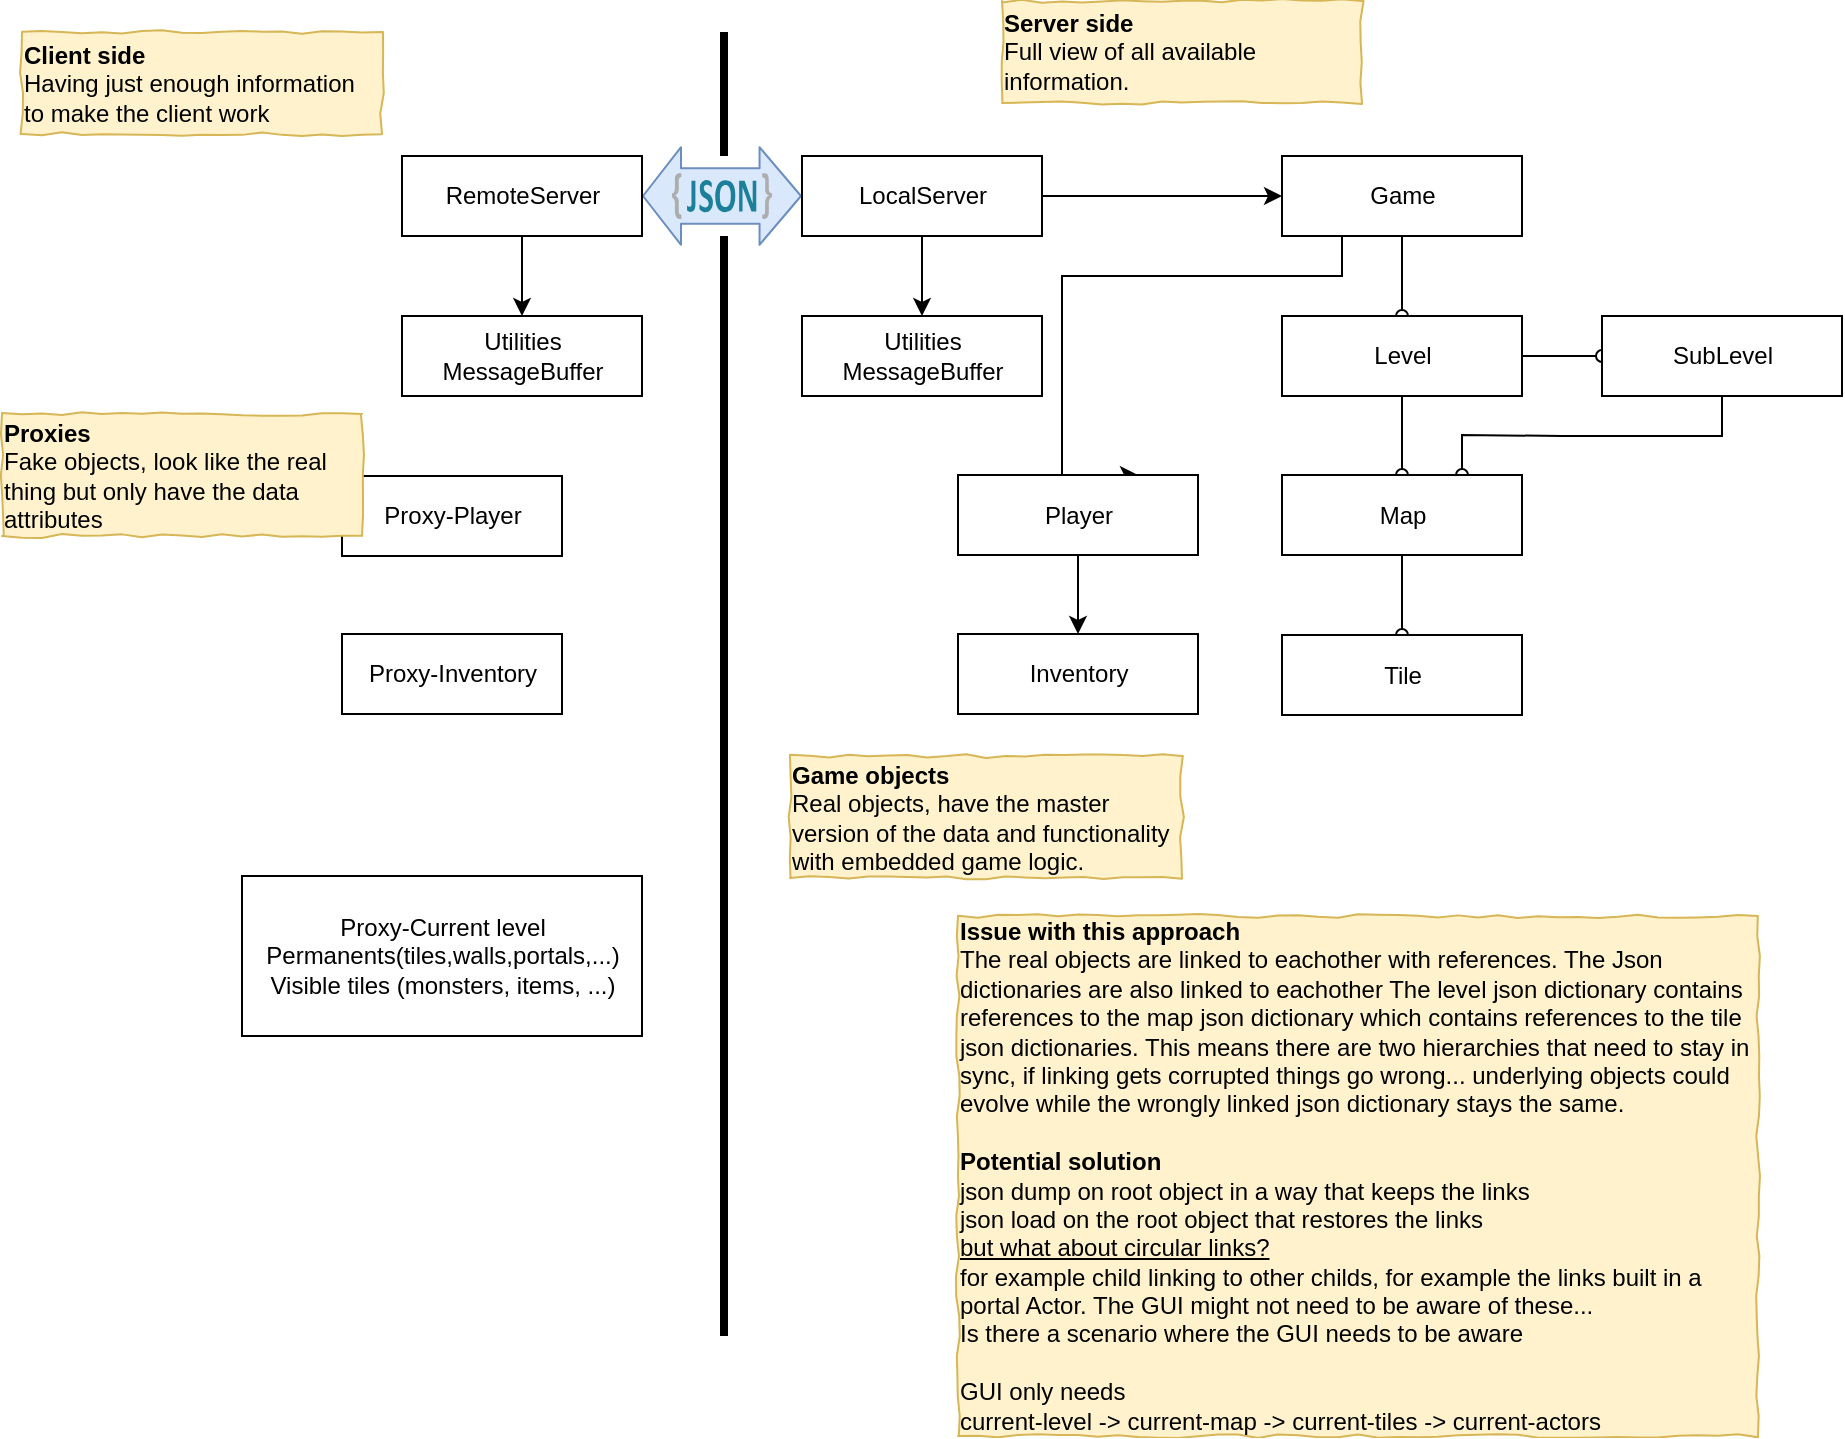<mxfile version="10.7.5" type="device"><diagram id="yBkFLy8eXCsGbSSUylAY" name="Client-Server"><mxGraphModel dx="1058" dy="819" grid="1" gridSize="10" guides="1" tooltips="1" connect="1" arrows="1" fold="1" page="1" pageScale="1" pageWidth="1169" pageHeight="827" math="0" shadow="0"><root><mxCell id="0"/><mxCell id="1" parent="0"/><mxCell id="-a2RoLUhWgEU6J_oyPOE-29" value="" style="shape=flexArrow;endArrow=classic;startArrow=classic;html=1;entryX=0;entryY=0.5;entryDx=0;entryDy=0;fillColor=#dae8fc;strokeColor=#6c8ebf;exitX=1;exitY=0.5;exitDx=0;exitDy=0;width=27.778;endSize=6.575;" parent="1" source="-a2RoLUhWgEU6J_oyPOE-19" target="-a2RoLUhWgEU6J_oyPOE-18" edge="1"><mxGeometry width="50" height="50" relative="1" as="geometry"><mxPoint x="359.944" y="139.889" as="sourcePoint"/><mxPoint x="439.944" y="139.889" as="targetPoint"/></mxGeometry></mxCell><mxCell id="-a2RoLUhWgEU6J_oyPOE-8" value="" style="edgeStyle=orthogonalEdgeStyle;rounded=0;orthogonalLoop=1;jettySize=auto;html=1;entryX=0.75;entryY=0;entryDx=0;entryDy=0;exitX=0.25;exitY=1;exitDx=0;exitDy=0;" parent="1" source="-a2RoLUhWgEU6J_oyPOE-6" target="-a2RoLUhWgEU6J_oyPOE-7" edge="1"><mxGeometry relative="1" as="geometry"><Array as="points"><mxPoint x="710" y="180"/><mxPoint x="570" y="180"/></Array></mxGeometry></mxCell><mxCell id="-a2RoLUhWgEU6J_oyPOE-10" value="" style="edgeStyle=orthogonalEdgeStyle;rounded=0;orthogonalLoop=1;jettySize=auto;html=1;endArrow=oval;endFill=0;" parent="1" source="-a2RoLUhWgEU6J_oyPOE-6" target="-a2RoLUhWgEU6J_oyPOE-9" edge="1"><mxGeometry relative="1" as="geometry"/></mxCell><mxCell id="-a2RoLUhWgEU6J_oyPOE-6" value="Game" style="html=1;" parent="1" vertex="1"><mxGeometry x="680" y="120" width="120" height="40" as="geometry"/></mxCell><mxCell id="-a2RoLUhWgEU6J_oyPOE-9" value="Level" style="html=1;" parent="1" vertex="1"><mxGeometry x="680" y="200" width="120" height="40" as="geometry"/></mxCell><mxCell id="-a2RoLUhWgEU6J_oyPOE-35" value="" style="edgeStyle=orthogonalEdgeStyle;rounded=0;orthogonalLoop=1;jettySize=auto;html=1;endArrow=classic;endFill=1;" parent="1" source="-a2RoLUhWgEU6J_oyPOE-7" target="-a2RoLUhWgEU6J_oyPOE-34" edge="1"><mxGeometry relative="1" as="geometry"/></mxCell><mxCell id="-a2RoLUhWgEU6J_oyPOE-7" value="Player" style="html=1;" parent="1" vertex="1"><mxGeometry x="518" y="279.5" width="120" height="40" as="geometry"/></mxCell><mxCell id="-a2RoLUhWgEU6J_oyPOE-34" value="Inventory" style="html=1;" parent="1" vertex="1"><mxGeometry x="518" y="359" width="120" height="40" as="geometry"/></mxCell><mxCell id="-a2RoLUhWgEU6J_oyPOE-12" value="" style="line;strokeWidth=4;direction=south;html=1;perimeter=backbonePerimeter;points=[];outlineConnect=0;" parent="1" vertex="1"><mxGeometry x="396" y="160" width="10" height="550" as="geometry"/></mxCell><mxCell id="-a2RoLUhWgEU6J_oyPOE-13" value="Proxy-Player" style="html=1;" parent="1" vertex="1"><mxGeometry x="210" y="280" width="110" height="40" as="geometry"/></mxCell><mxCell id="-a2RoLUhWgEU6J_oyPOE-18" value="LocalServer" style="html=1;" parent="1" vertex="1"><mxGeometry x="440" y="120" width="120" height="40" as="geometry"/></mxCell><mxCell id="-a2RoLUhWgEU6J_oyPOE-19" value="RemoteServer" style="html=1;" parent="1" vertex="1"><mxGeometry x="240" y="120" width="120" height="40" as="geometry"/></mxCell><mxCell id="-a2RoLUhWgEU6J_oyPOE-21" value="" style="line;strokeWidth=4;direction=south;html=1;perimeter=backbonePerimeter;points=[];outlineConnect=0;" parent="1" vertex="1"><mxGeometry x="396" y="58" width="10" height="62" as="geometry"/></mxCell><mxCell id="-a2RoLUhWgEU6J_oyPOE-22" value="" style="edgeStyle=orthogonalEdgeStyle;rounded=0;orthogonalLoop=1;jettySize=auto;html=1;exitX=1;exitY=0.5;exitDx=0;exitDy=0;entryX=0;entryY=0.5;entryDx=0;entryDy=0;" parent="1" source="-a2RoLUhWgEU6J_oyPOE-18" target="-a2RoLUhWgEU6J_oyPOE-6" edge="1"><mxGeometry relative="1" as="geometry"><mxPoint x="668" y="180" as="sourcePoint"/><mxPoint x="668" y="260" as="targetPoint"/></mxGeometry></mxCell><mxCell id="-a2RoLUhWgEU6J_oyPOE-23" value="Utilities&lt;br&gt;MessageBuffer" style="html=1;" parent="1" vertex="1"><mxGeometry x="440" y="200" width="120" height="40" as="geometry"/></mxCell><mxCell id="-a2RoLUhWgEU6J_oyPOE-24" value="Utilities&lt;br&gt;MessageBuffer" style="html=1;" parent="1" vertex="1"><mxGeometry x="240" y="200" width="120" height="40" as="geometry"/></mxCell><mxCell id="-a2RoLUhWgEU6J_oyPOE-25" value="" style="edgeStyle=orthogonalEdgeStyle;rounded=0;orthogonalLoop=1;jettySize=auto;html=1;exitX=0.5;exitY=1;exitDx=0;exitDy=0;entryX=0.5;entryY=0;entryDx=0;entryDy=0;" parent="1" source="-a2RoLUhWgEU6J_oyPOE-18" target="-a2RoLUhWgEU6J_oyPOE-23" edge="1"><mxGeometry relative="1" as="geometry"><mxPoint x="665" y="170" as="sourcePoint"/><mxPoint x="507" y="200" as="targetPoint"/></mxGeometry></mxCell><mxCell id="-a2RoLUhWgEU6J_oyPOE-26" value="" style="edgeStyle=orthogonalEdgeStyle;rounded=0;orthogonalLoop=1;jettySize=auto;html=1;exitX=0.5;exitY=1;exitDx=0;exitDy=0;entryX=0.5;entryY=0;entryDx=0;entryDy=0;" parent="1" source="-a2RoLUhWgEU6J_oyPOE-19" target="-a2RoLUhWgEU6J_oyPOE-24" edge="1"><mxGeometry relative="1" as="geometry"><mxPoint x="517" y="170" as="sourcePoint"/><mxPoint x="517" y="210" as="targetPoint"/></mxGeometry></mxCell><mxCell id="-a2RoLUhWgEU6J_oyPOE-15" value="" style="dashed=0;outlineConnect=0;html=1;align=center;labelPosition=center;verticalLabelPosition=bottom;verticalAlign=top;shape=mxgraph.weblogos.json_2" parent="1" vertex="1"><mxGeometry x="375" y="128.5" width="50" height="23" as="geometry"/></mxCell><mxCell id="-a2RoLUhWgEU6J_oyPOE-31" value="&lt;div style=&quot;text-align: left&quot;&gt;&lt;b&gt;Client side&lt;/b&gt;&lt;/div&gt;&lt;div style=&quot;text-align: left&quot;&gt;&lt;span&gt;Having just enough information to make the client work&lt;/span&gt;&lt;/div&gt;" style="text;html=1;align=center;verticalAlign=middle;whiteSpace=wrap;rounded=0;glass=0;comic=1;fillColor=#fff2cc;strokeColor=#d6b656;fontColor=#000000;" parent="1" vertex="1"><mxGeometry x="50" y="58" width="180" height="51" as="geometry"/></mxCell><mxCell id="-a2RoLUhWgEU6J_oyPOE-32" value="&lt;div style=&quot;text-align: left&quot;&gt;&lt;b&gt;Server side&lt;/b&gt;&lt;/div&gt;&lt;div style=&quot;text-align: left&quot;&gt;&lt;span&gt;Full view of all available information.&lt;/span&gt;&lt;/div&gt;" style="text;html=1;align=center;verticalAlign=middle;whiteSpace=wrap;rounded=0;glass=0;comic=1;fillColor=#fff2cc;strokeColor=#d6b656;fontColor=#000000;" parent="1" vertex="1"><mxGeometry x="540" y="42.5" width="180" height="51" as="geometry"/></mxCell><mxCell id="-a2RoLUhWgEU6J_oyPOE-33" value="&lt;div style=&quot;text-align: left&quot;&gt;&lt;b&gt;Proxies&lt;/b&gt;&lt;/div&gt;&lt;div style=&quot;text-align: left&quot;&gt;&lt;span&gt;Fake objects, look like the real thing but only have the data attributes&lt;/span&gt;&lt;/div&gt;" style="text;html=1;align=center;verticalAlign=middle;whiteSpace=wrap;rounded=0;glass=0;comic=1;fillColor=#fff2cc;strokeColor=#d6b656;fontColor=#000000;" parent="1" vertex="1"><mxGeometry x="40" y="249" width="180" height="61" as="geometry"/></mxCell><mxCell id="-a2RoLUhWgEU6J_oyPOE-36" value="Proxy-Inventory" style="html=1;" parent="1" vertex="1"><mxGeometry x="210" y="359" width="110" height="40" as="geometry"/></mxCell><mxCell id="-a2RoLUhWgEU6J_oyPOE-42" value="Proxy-Current level&lt;br&gt;Permanents(tiles,walls,portals,...)&lt;br&gt;Visible tiles (monsters, items, ...)&lt;br&gt;" style="html=1;" parent="1" vertex="1"><mxGeometry x="160" y="480" width="200" height="80" as="geometry"/></mxCell><mxCell id="-a2RoLUhWgEU6J_oyPOE-44" value="&lt;div style=&quot;text-align: left&quot;&gt;&lt;b&gt;Game objects&lt;/b&gt;&lt;/div&gt;&lt;div style=&quot;text-align: left&quot;&gt;&lt;span&gt;Real objects, have the master version of the data and functionality with embedded game logic.&lt;/span&gt;&lt;/div&gt;" style="text;html=1;align=center;verticalAlign=middle;whiteSpace=wrap;rounded=0;glass=0;comic=1;fillColor=#fff2cc;strokeColor=#d6b656;fontColor=#000000;" parent="1" vertex="1"><mxGeometry x="434" y="420" width="196" height="61" as="geometry"/></mxCell><mxCell id="nXCWXjkgFrRe_zHGqRRm-1" value="&lt;div style=&quot;text-align: left&quot;&gt;&lt;b&gt;Issue with this approach&lt;/b&gt;&lt;/div&gt;&lt;div style=&quot;text-align: left&quot;&gt;&lt;span&gt;The real objects are linked to eachother with references. The Json dictionaries are also linked to eachother The level json dictionary contains references to the map json dictionary which contains references to the tile json dictionaries. This means there are two hierarchies that need to stay in sync, if linking gets corrupted things go wrong... underlying objects could evolve while the wrongly linked json dictionary stays the same.&lt;/span&gt;&lt;/div&gt;&lt;div style=&quot;text-align: left&quot;&gt;&lt;span&gt;&lt;br&gt;&lt;/span&gt;&lt;/div&gt;&lt;div style=&quot;text-align: left&quot;&gt;&lt;span&gt;&lt;b&gt;Potential solution&lt;/b&gt;&lt;/span&gt;&lt;/div&gt;&lt;div style=&quot;text-align: left&quot;&gt;&lt;span&gt;json dump on root object in a way that keeps the links&lt;/span&gt;&lt;/div&gt;&lt;div style=&quot;text-align: left&quot;&gt;&lt;span&gt;json load on the root object that restores the links&lt;/span&gt;&lt;/div&gt;&lt;div style=&quot;text-align: left&quot;&gt;&lt;span&gt;&lt;u&gt;but what about circular links?&lt;/u&gt;&lt;br&gt;for example child linking to other childs, for example the links built in a portal Actor. The GUI might not need to be aware of these...&lt;br&gt;Is there a scenario where the GUI needs to be aware&lt;/span&gt;&lt;/div&gt;&lt;div style=&quot;text-align: left&quot;&gt;&lt;span&gt;&lt;br&gt;&lt;/span&gt;&lt;/div&gt;&lt;div style=&quot;text-align: left&quot;&gt;&lt;span&gt;GUI only needs&lt;/span&gt;&lt;/div&gt;&lt;div style=&quot;text-align: left&quot;&gt;&lt;span&gt;current-level -&amp;gt;&amp;nbsp;&lt;/span&gt;&lt;span&gt;current-map -&amp;gt;&amp;nbsp;&lt;/span&gt;&lt;span&gt;current-tiles -&amp;gt;&amp;nbsp;&lt;/span&gt;&lt;span&gt;current-actors&lt;/span&gt;&lt;/div&gt;" style="text;html=1;align=center;verticalAlign=middle;whiteSpace=wrap;rounded=0;glass=0;comic=1;fillColor=#fff2cc;strokeColor=#d6b656;fontColor=#000000;" parent="1" vertex="1"><mxGeometry x="518" y="500" width="400" height="260" as="geometry"/></mxCell><mxCell id="crRLypgH8XJZ81zfLEIL-1" value="" style="edgeStyle=orthogonalEdgeStyle;rounded=0;orthogonalLoop=1;jettySize=auto;html=1;endArrow=oval;endFill=0;exitX=0.5;exitY=1;exitDx=0;exitDy=0;entryX=0.5;entryY=0;entryDx=0;entryDy=0;" edge="1" parent="1" source="-a2RoLUhWgEU6J_oyPOE-9" target="-a2RoLUhWgEU6J_oyPOE-39"><mxGeometry relative="1" as="geometry"><mxPoint x="730" y="150" as="sourcePoint"/><mxPoint x="770" y="150" as="targetPoint"/></mxGeometry></mxCell><mxCell id="crRLypgH8XJZ81zfLEIL-2" value="" style="edgeStyle=orthogonalEdgeStyle;rounded=0;orthogonalLoop=1;jettySize=auto;html=1;endArrow=oval;endFill=0;exitX=0.5;exitY=1;exitDx=0;exitDy=0;entryX=0.5;entryY=0;entryDx=0;entryDy=0;" edge="1" parent="1" source="-a2RoLUhWgEU6J_oyPOE-39" target="-a2RoLUhWgEU6J_oyPOE-40"><mxGeometry relative="1" as="geometry"><mxPoint x="750" y="250" as="sourcePoint"/><mxPoint x="750" y="290" as="targetPoint"/></mxGeometry></mxCell><mxCell id="-a2RoLUhWgEU6J_oyPOE-40" value="Tile" style="html=1;" parent="1" vertex="1"><mxGeometry x="680" y="359.5" width="120" height="40" as="geometry"/></mxCell><mxCell id="crRLypgH8XJZ81zfLEIL-4" value="" style="edgeStyle=orthogonalEdgeStyle;rounded=0;orthogonalLoop=1;jettySize=auto;html=1;endArrow=oval;endFill=0;exitX=0.5;exitY=1;exitDx=0;exitDy=0;entryX=0.75;entryY=0;entryDx=0;entryDy=0;" edge="1" parent="1" source="crRLypgH8XJZ81zfLEIL-3" target="-a2RoLUhWgEU6J_oyPOE-39"><mxGeometry relative="1" as="geometry"><mxPoint x="750" y="250" as="sourcePoint"/><mxPoint x="750" y="290" as="targetPoint"/></mxGeometry></mxCell><mxCell id="crRLypgH8XJZ81zfLEIL-5" value="" style="edgeStyle=orthogonalEdgeStyle;rounded=0;orthogonalLoop=1;jettySize=auto;html=1;endArrow=oval;endFill=0;exitX=1;exitY=0.5;exitDx=0;exitDy=0;entryX=0;entryY=0.5;entryDx=0;entryDy=0;" edge="1" parent="1" source="-a2RoLUhWgEU6J_oyPOE-9" target="crRLypgH8XJZ81zfLEIL-3"><mxGeometry relative="1" as="geometry"><mxPoint x="910" y="250" as="sourcePoint"/><mxPoint x="780" y="290" as="targetPoint"/></mxGeometry></mxCell><mxCell id="crRLypgH8XJZ81zfLEIL-3" value="SubLevel" style="html=1;" vertex="1" parent="1"><mxGeometry x="840" y="200" width="120" height="40" as="geometry"/></mxCell><mxCell id="-a2RoLUhWgEU6J_oyPOE-39" value="Map" style="html=1;" parent="1" vertex="1"><mxGeometry x="680" y="279.5" width="120" height="40" as="geometry"/></mxCell></root></mxGraphModel></diagram></mxfile>